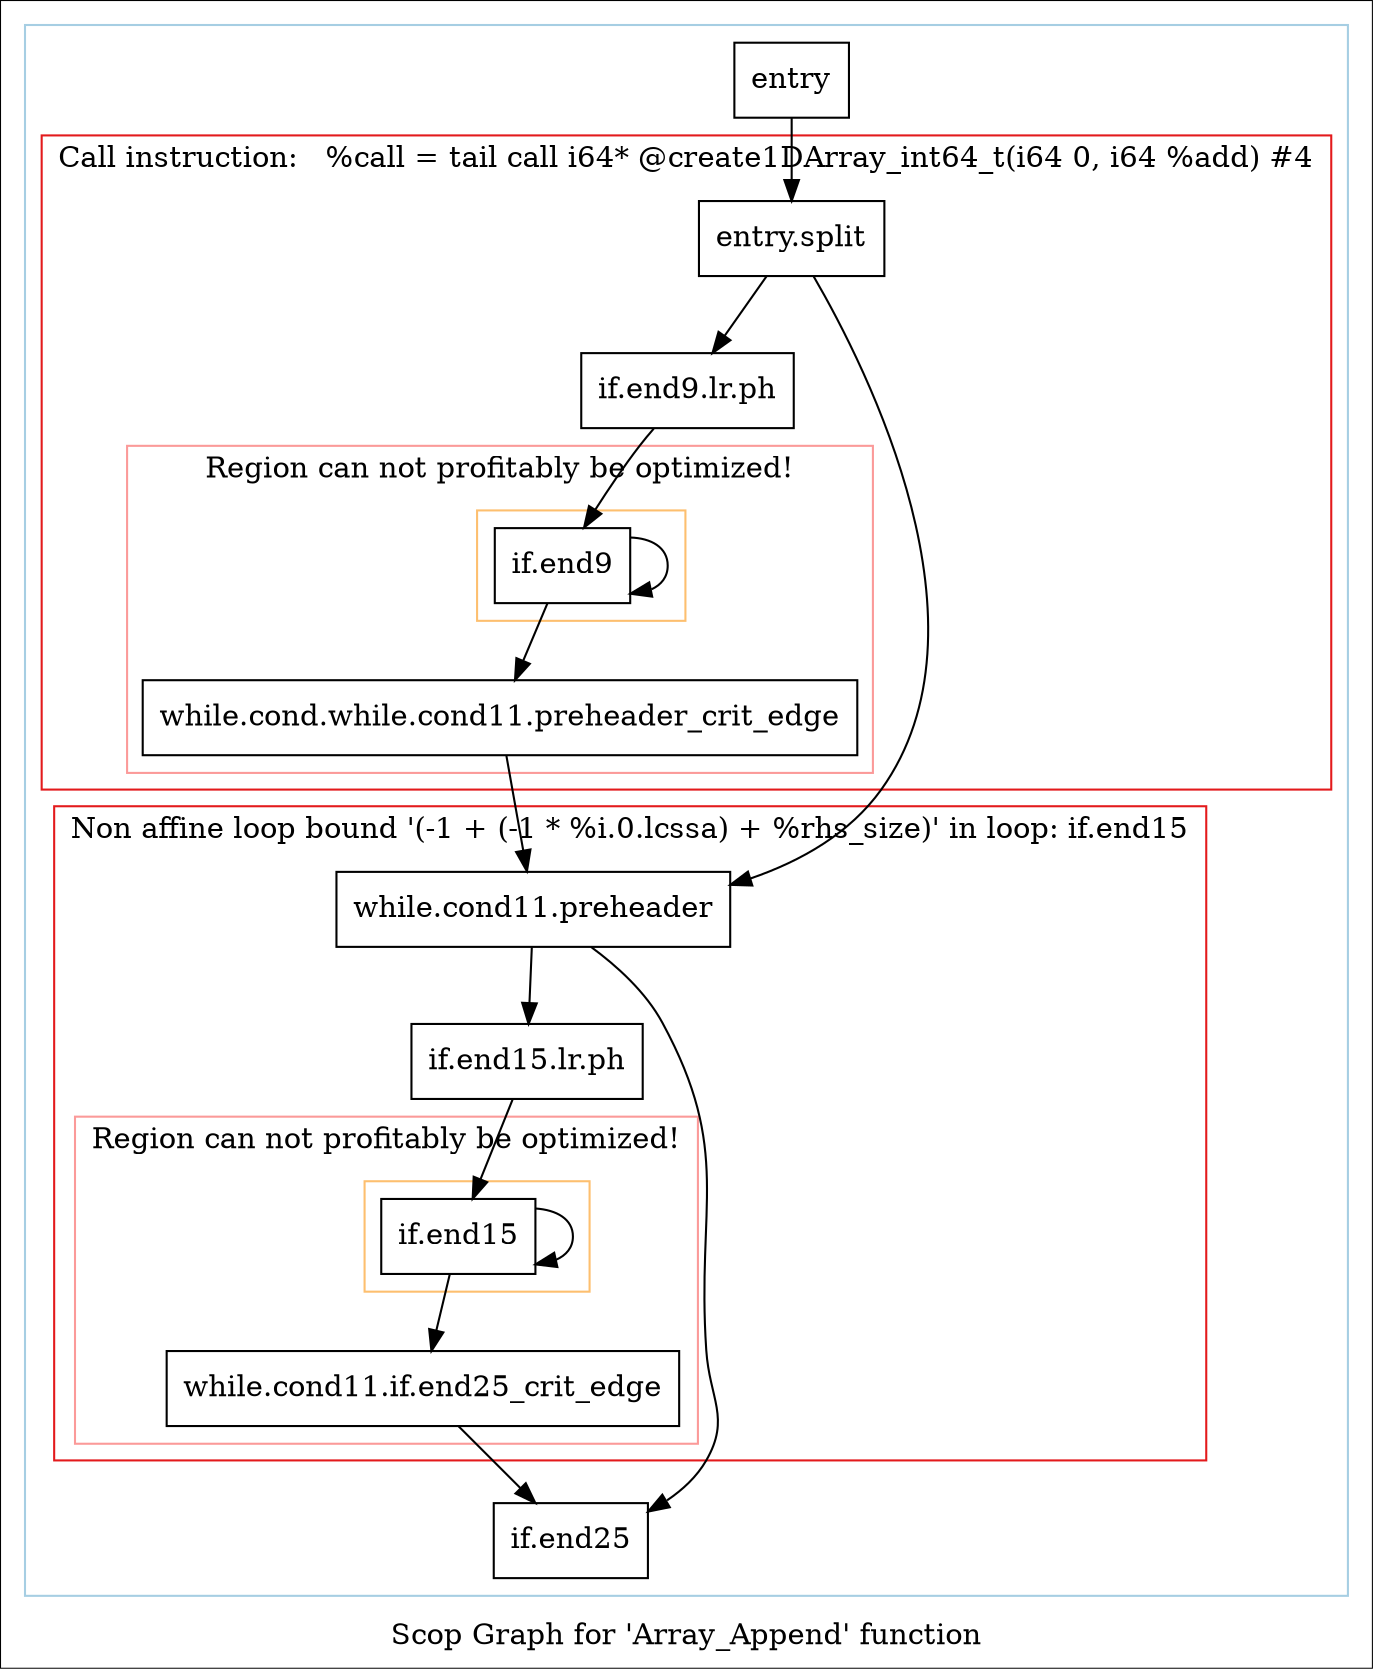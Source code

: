 digraph "Scop Graph for 'Array_Append' function" {
	label="Scop Graph for 'Array_Append' function";

	Node0xc6cf4c0 [shape=record,label="{entry}"];
	Node0xc6cf4c0 -> Node0xc6cf4e0;
	Node0xc6cf4e0 [shape=record,label="{entry.split}"];
	Node0xc6cf4e0 -> Node0xc6da4c0;
	Node0xc6cf4e0 -> Node0xc6cf5f0;
	Node0xc6da4c0 [shape=record,label="{while.cond11.preheader}"];
	Node0xc6da4c0 -> Node0xc6d14a0;
	Node0xc6da4c0 -> Node0xc6d14c0;
	Node0xc6d14a0 [shape=record,label="{if.end15.lr.ph}"];
	Node0xc6d14a0 -> Node0xc6d14e0;
	Node0xc6d14e0 [shape=record,label="{if.end15}"];
	Node0xc6d14e0 -> Node0xc6d14e0[constraint=false];
	Node0xc6d14e0 -> Node0xc6c4580;
	Node0xc6c4580 [shape=record,label="{while.cond11.if.end25_crit_edge}"];
	Node0xc6c4580 -> Node0xc6d14c0;
	Node0xc6d14c0 [shape=record,label="{if.end25}"];
	Node0xc6cf5f0 [shape=record,label="{if.end9.lr.ph}"];
	Node0xc6cf5f0 -> Node0xc6d13b0;
	Node0xc6d13b0 [shape=record,label="{if.end9}"];
	Node0xc6d13b0 -> Node0xc6d1400;
	Node0xc6d13b0 -> Node0xc6d13b0[constraint=false];
	Node0xc6d1400 [shape=record,label="{while.cond.while.cond11.preheader_crit_edge}"];
	Node0xc6d1400 -> Node0xc6da4c0;
	colorscheme = "paired12"
        subgraph cluster_0xc6c57b0 {
          label = "";
          style = solid;
          color = 1
          subgraph cluster_0xc6d1710 {
            label = "Call instruction:   %call = tail call i64* @create1DArray_int64_t(i64 0, i64 %add) #4";
            style = solid;
            color = 6
            subgraph cluster_0xc6c7460 {
              label = "Region can not profitably be optimized!";
              style = solid;
              color = 5
              subgraph cluster_0xc6d1690 {
                label = "";
                style = solid;
                color = 7
                Node0xc6d13b0;
              }
              Node0xc6d1400;
            }
            Node0xc6cf4e0;
            Node0xc6cf5f0;
          }
          subgraph cluster_0xc6d1610 {
            label = "Non affine loop bound '(-1 + (-1 * %i.0.lcssa) + %rhs_size)' in loop: if.end15";
            style = solid;
            color = 6
            subgraph cluster_0xc6cfcc0 {
              label = "Region can not profitably be optimized!";
              style = solid;
              color = 5
              subgraph cluster_0xc6c6d60 {
                label = "";
                style = solid;
                color = 7
                Node0xc6d14e0;
              }
              Node0xc6c4580;
            }
            Node0xc6da4c0;
            Node0xc6d14a0;
          }
          Node0xc6cf4c0;
          Node0xc6d14c0;
        }
}
